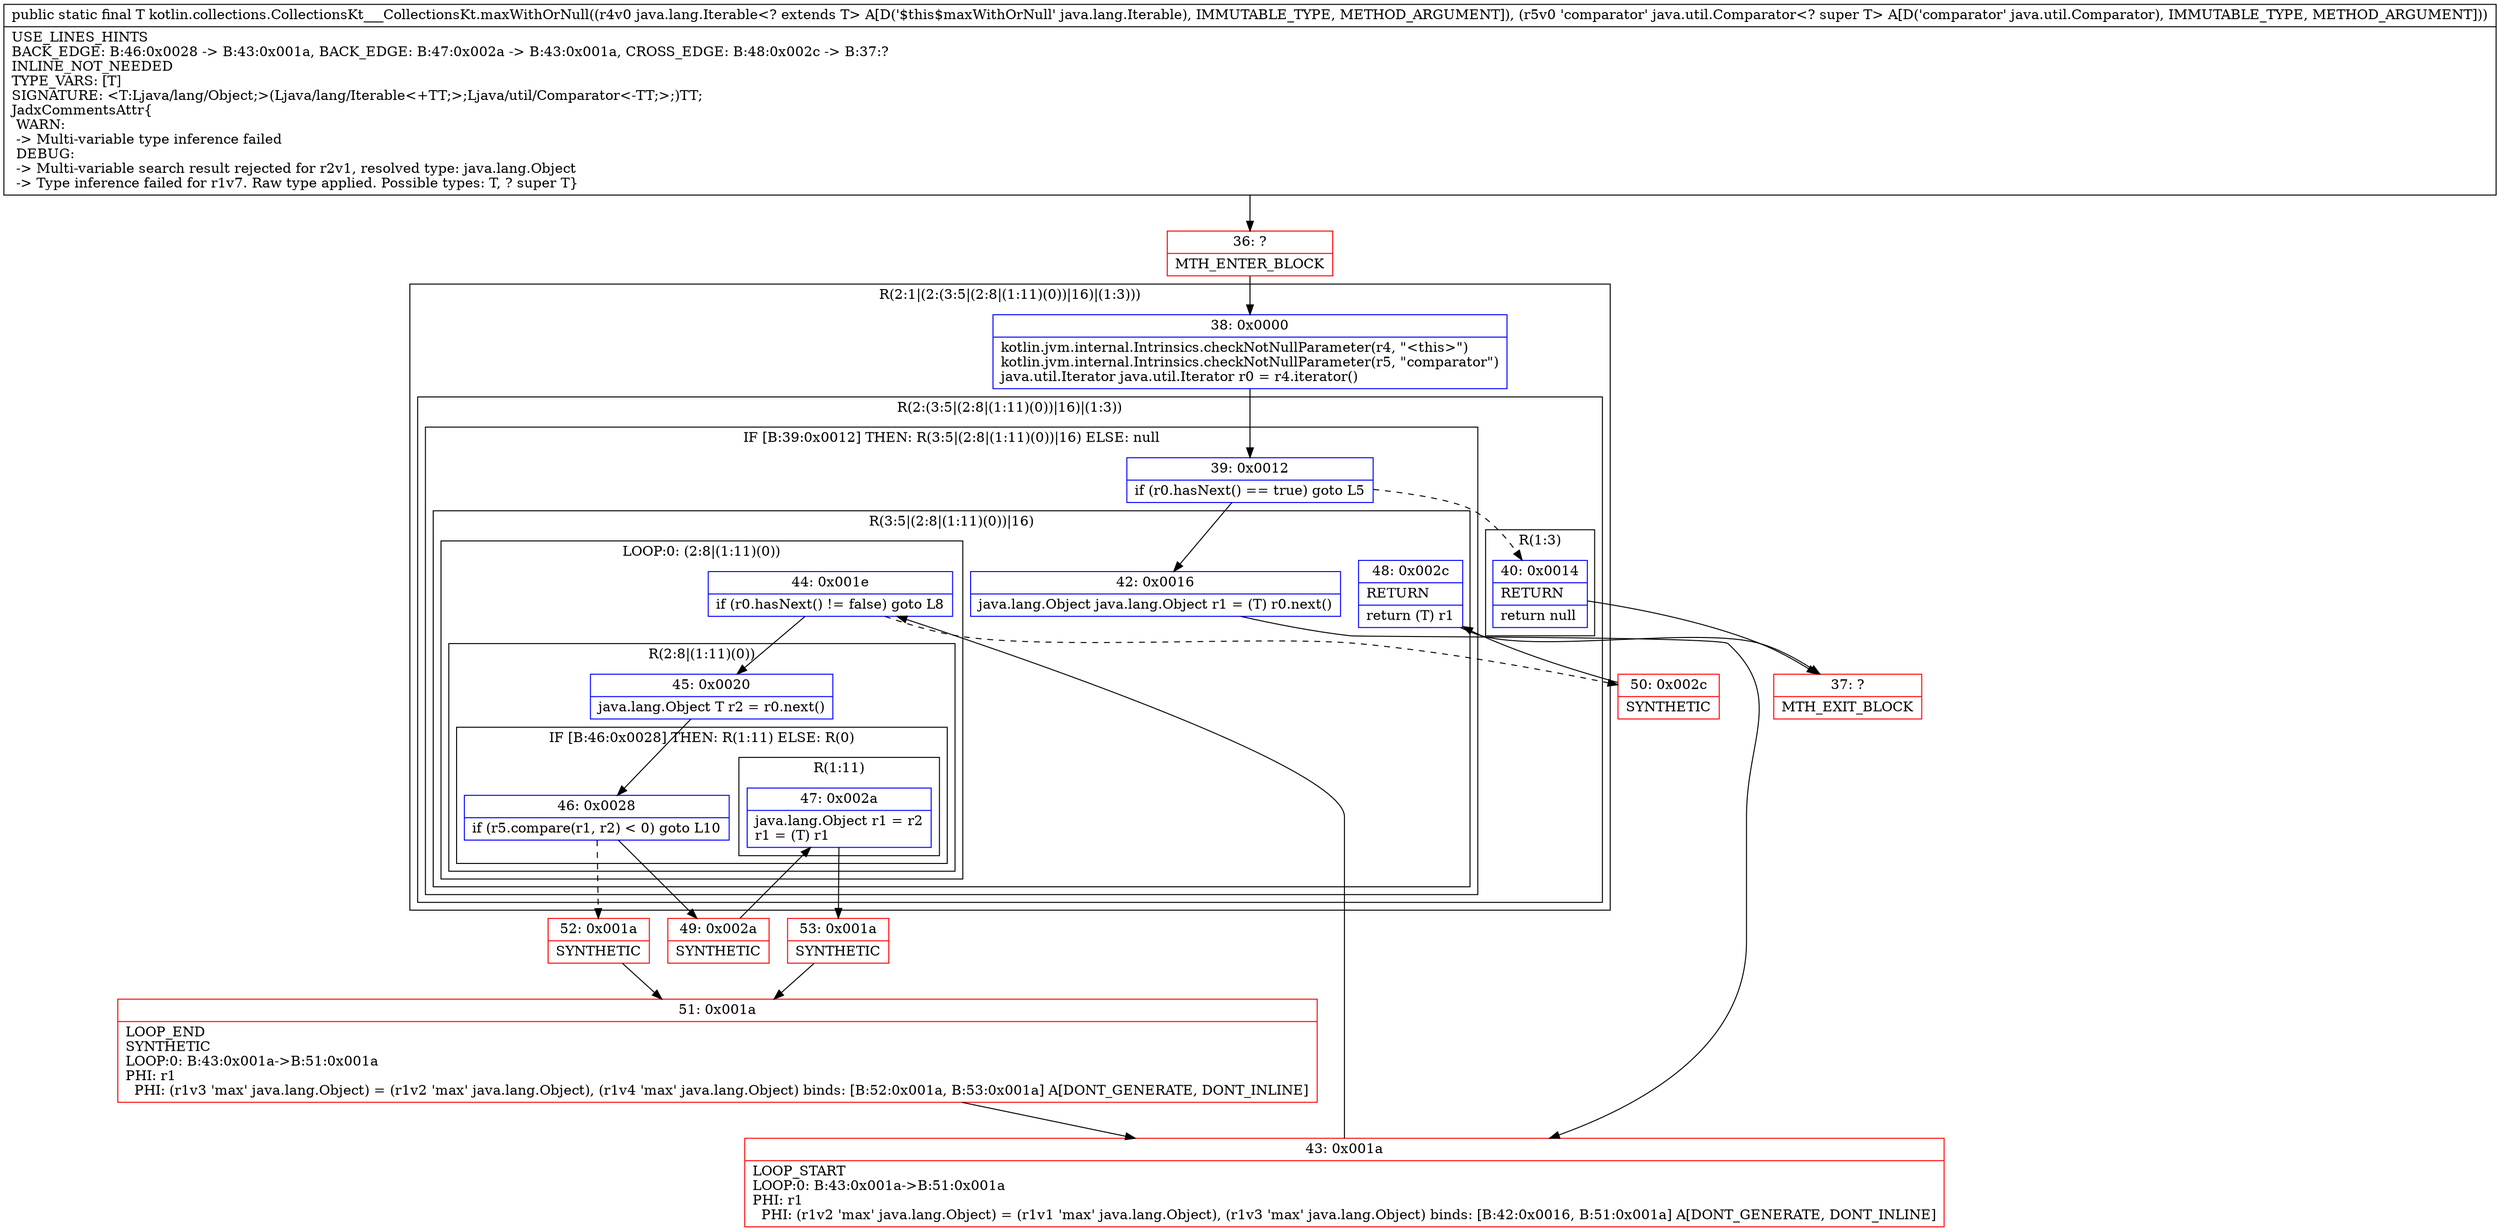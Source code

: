 digraph "CFG forkotlin.collections.CollectionsKt___CollectionsKt.maxWithOrNull(Ljava\/lang\/Iterable;Ljava\/util\/Comparator;)Ljava\/lang\/Object;" {
subgraph cluster_Region_817194912 {
label = "R(2:1|(2:(3:5|(2:8|(1:11)(0))|16)|(1:3)))";
node [shape=record,color=blue];
Node_38 [shape=record,label="{38\:\ 0x0000|kotlin.jvm.internal.Intrinsics.checkNotNullParameter(r4, \"\<this\>\")\lkotlin.jvm.internal.Intrinsics.checkNotNullParameter(r5, \"comparator\")\ljava.util.Iterator java.util.Iterator r0 = r4.iterator()\l}"];
subgraph cluster_Region_1710366394 {
label = "R(2:(3:5|(2:8|(1:11)(0))|16)|(1:3))";
node [shape=record,color=blue];
subgraph cluster_IfRegion_339774772 {
label = "IF [B:39:0x0012] THEN: R(3:5|(2:8|(1:11)(0))|16) ELSE: null";
node [shape=record,color=blue];
Node_39 [shape=record,label="{39\:\ 0x0012|if (r0.hasNext() == true) goto L5\l}"];
subgraph cluster_Region_944078298 {
label = "R(3:5|(2:8|(1:11)(0))|16)";
node [shape=record,color=blue];
Node_42 [shape=record,label="{42\:\ 0x0016|java.lang.Object java.lang.Object r1 = (T) r0.next()\l}"];
subgraph cluster_LoopRegion_1781751512 {
label = "LOOP:0: (2:8|(1:11)(0))";
node [shape=record,color=blue];
Node_44 [shape=record,label="{44\:\ 0x001e|if (r0.hasNext() != false) goto L8\l}"];
subgraph cluster_Region_1906355289 {
label = "R(2:8|(1:11)(0))";
node [shape=record,color=blue];
Node_45 [shape=record,label="{45\:\ 0x0020|java.lang.Object T r2 = r0.next()\l}"];
subgraph cluster_IfRegion_1923202080 {
label = "IF [B:46:0x0028] THEN: R(1:11) ELSE: R(0)";
node [shape=record,color=blue];
Node_46 [shape=record,label="{46\:\ 0x0028|if (r5.compare(r1, r2) \< 0) goto L10\l}"];
subgraph cluster_Region_1629075060 {
label = "R(1:11)";
node [shape=record,color=blue];
Node_47 [shape=record,label="{47\:\ 0x002a|java.lang.Object r1 = r2\lr1 = (T) r1\l}"];
}
subgraph cluster_Region_1547934140 {
label = "R(0)";
node [shape=record,color=blue];
}
}
}
}
Node_48 [shape=record,label="{48\:\ 0x002c|RETURN\l|return (T) r1\l}"];
}
}
subgraph cluster_Region_642297191 {
label = "R(1:3)";
node [shape=record,color=blue];
Node_40 [shape=record,label="{40\:\ 0x0014|RETURN\l|return null\l}"];
}
}
}
Node_36 [shape=record,color=red,label="{36\:\ ?|MTH_ENTER_BLOCK\l}"];
Node_37 [shape=record,color=red,label="{37\:\ ?|MTH_EXIT_BLOCK\l}"];
Node_43 [shape=record,color=red,label="{43\:\ 0x001a|LOOP_START\lLOOP:0: B:43:0x001a\-\>B:51:0x001a\lPHI: r1 \l  PHI: (r1v2 'max' java.lang.Object) = (r1v1 'max' java.lang.Object), (r1v3 'max' java.lang.Object) binds: [B:42:0x0016, B:51:0x001a] A[DONT_GENERATE, DONT_INLINE]\l}"];
Node_49 [shape=record,color=red,label="{49\:\ 0x002a|SYNTHETIC\l}"];
Node_53 [shape=record,color=red,label="{53\:\ 0x001a|SYNTHETIC\l}"];
Node_51 [shape=record,color=red,label="{51\:\ 0x001a|LOOP_END\lSYNTHETIC\lLOOP:0: B:43:0x001a\-\>B:51:0x001a\lPHI: r1 \l  PHI: (r1v3 'max' java.lang.Object) = (r1v2 'max' java.lang.Object), (r1v4 'max' java.lang.Object) binds: [B:52:0x001a, B:53:0x001a] A[DONT_GENERATE, DONT_INLINE]\l}"];
Node_52 [shape=record,color=red,label="{52\:\ 0x001a|SYNTHETIC\l}"];
Node_50 [shape=record,color=red,label="{50\:\ 0x002c|SYNTHETIC\l}"];
MethodNode[shape=record,label="{public static final T kotlin.collections.CollectionsKt___CollectionsKt.maxWithOrNull((r4v0 java.lang.Iterable\<? extends T\> A[D('$this$maxWithOrNull' java.lang.Iterable), IMMUTABLE_TYPE, METHOD_ARGUMENT]), (r5v0 'comparator' java.util.Comparator\<? super T\> A[D('comparator' java.util.Comparator), IMMUTABLE_TYPE, METHOD_ARGUMENT]))  | USE_LINES_HINTS\lBACK_EDGE: B:46:0x0028 \-\> B:43:0x001a, BACK_EDGE: B:47:0x002a \-\> B:43:0x001a, CROSS_EDGE: B:48:0x002c \-\> B:37:?\lINLINE_NOT_NEEDED\lTYPE_VARS: [T]\lSIGNATURE: \<T:Ljava\/lang\/Object;\>(Ljava\/lang\/Iterable\<+TT;\>;Ljava\/util\/Comparator\<\-TT;\>;)TT;\lJadxCommentsAttr\{\l WARN: \l \-\> Multi\-variable type inference failed\l DEBUG: \l \-\> Multi\-variable search result rejected for r2v1, resolved type: java.lang.Object\l \-\> Type inference failed for r1v7. Raw type applied. Possible types: T, ? super T\}\l}"];
MethodNode -> Node_36;Node_38 -> Node_39;
Node_39 -> Node_40[style=dashed];
Node_39 -> Node_42;
Node_42 -> Node_43;
Node_44 -> Node_45;
Node_44 -> Node_50[style=dashed];
Node_45 -> Node_46;
Node_46 -> Node_49;
Node_46 -> Node_52[style=dashed];
Node_47 -> Node_53;
Node_48 -> Node_37;
Node_40 -> Node_37;
Node_36 -> Node_38;
Node_43 -> Node_44;
Node_49 -> Node_47;
Node_53 -> Node_51;
Node_51 -> Node_43;
Node_52 -> Node_51;
Node_50 -> Node_48;
}

